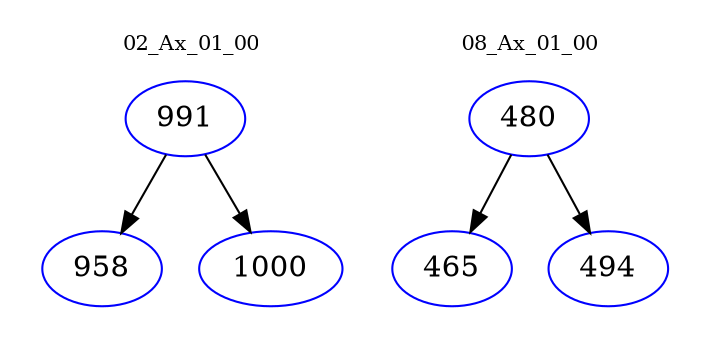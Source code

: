 digraph{
subgraph cluster_0 {
color = white
label = "02_Ax_01_00";
fontsize=10;
T0_991 [label="991", color="blue"]
T0_991 -> T0_958 [color="black"]
T0_958 [label="958", color="blue"]
T0_991 -> T0_1000 [color="black"]
T0_1000 [label="1000", color="blue"]
}
subgraph cluster_1 {
color = white
label = "08_Ax_01_00";
fontsize=10;
T1_480 [label="480", color="blue"]
T1_480 -> T1_465 [color="black"]
T1_465 [label="465", color="blue"]
T1_480 -> T1_494 [color="black"]
T1_494 [label="494", color="blue"]
}
}
